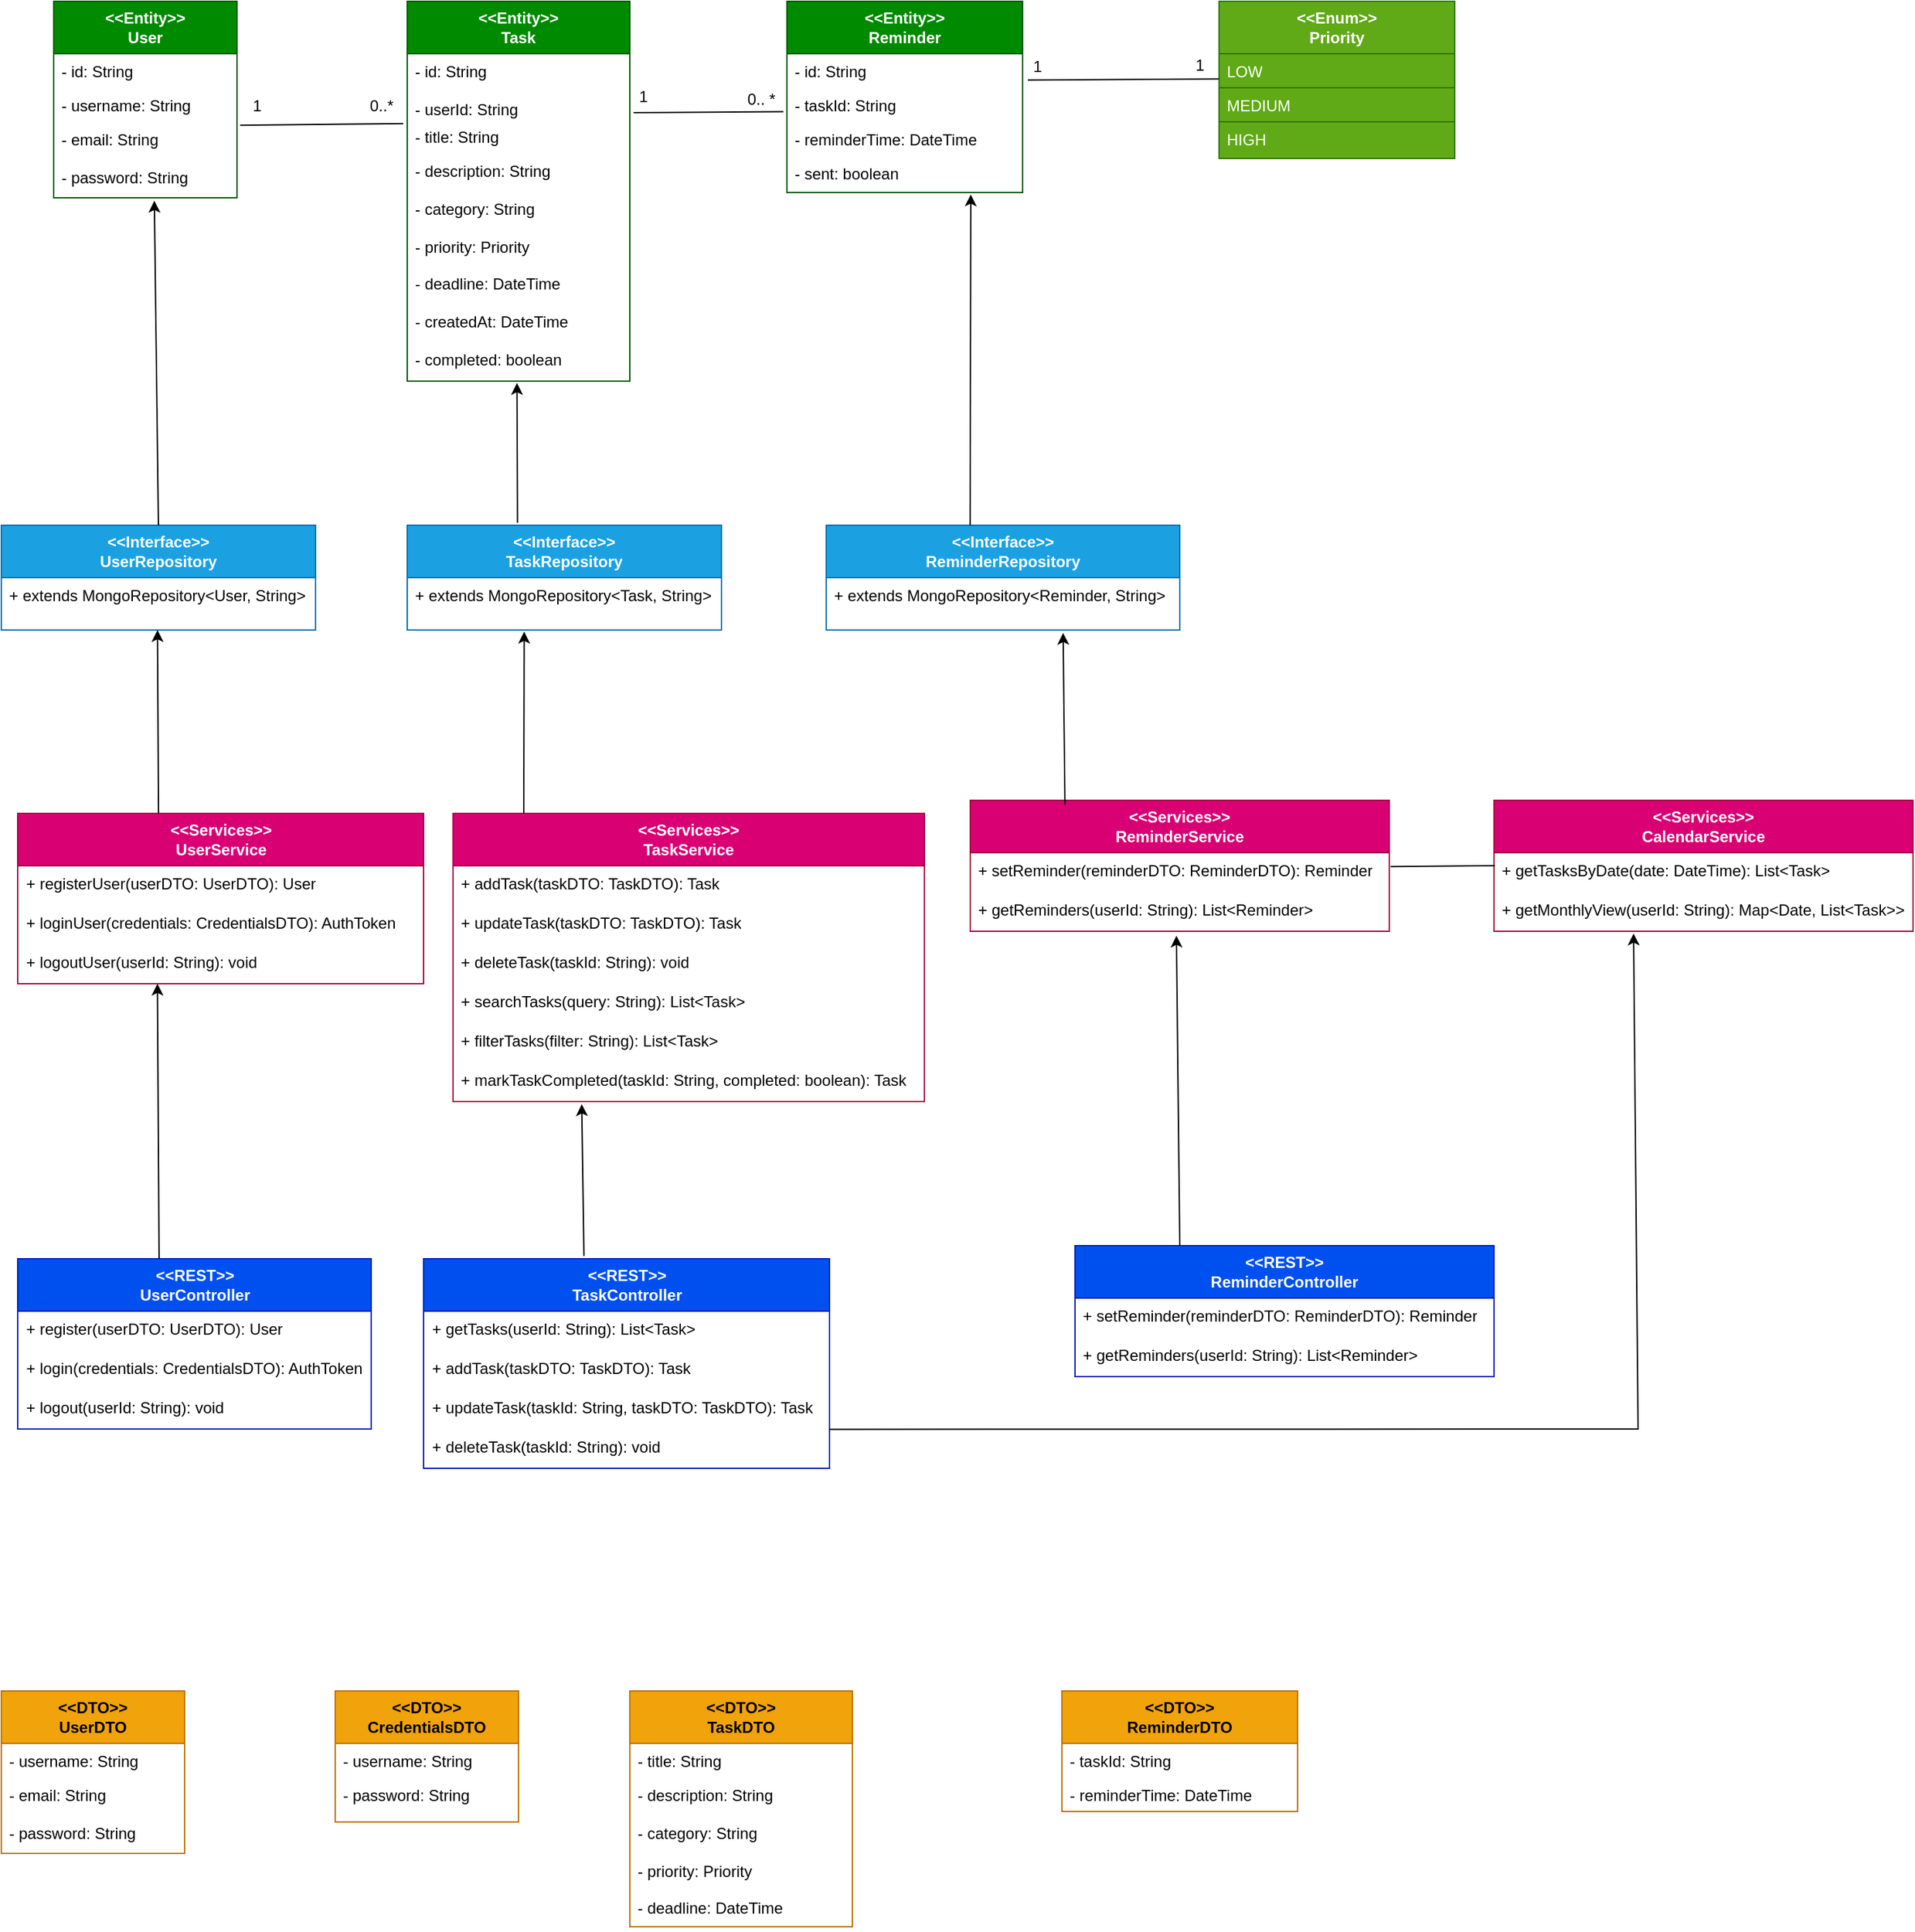 <mxfile version="28.1.2">
  <diagram name="Page-1" id="vnWI451MQmSrZDT-Nlkm">
    <mxGraphModel dx="1661" dy="1334" grid="1" gridSize="10" guides="1" tooltips="1" connect="1" arrows="1" fold="1" page="1" pageScale="1" pageWidth="850" pageHeight="1100" math="0" shadow="0">
      <root>
        <mxCell id="0" />
        <mxCell id="1" parent="0" />
        <mxCell id="FoYFq_7SdDUau6gQ-vlq-1" value="&lt;div&gt;&amp;lt;&amp;lt;Entity&amp;gt;&amp;gt;&lt;/div&gt;User" style="swimlane;fontStyle=1;childLayout=stackLayout;horizontal=1;startSize=40;fillColor=#008a00;horizontalStack=0;resizeParent=1;resizeParentMax=0;resizeLast=0;collapsible=1;marginBottom=0;whiteSpace=wrap;html=1;fontColor=#ffffff;strokeColor=#005700;" parent="1" vertex="1">
          <mxGeometry x="-780" y="80" width="140" height="150" as="geometry" />
        </mxCell>
        <mxCell id="FoYFq_7SdDUau6gQ-vlq-2" value="- id: String" style="text;strokeColor=none;fillColor=none;align=left;verticalAlign=top;spacingLeft=4;spacingRight=4;overflow=hidden;rotatable=0;points=[[0,0.5],[1,0.5]];portConstraint=eastwest;whiteSpace=wrap;html=1;" parent="FoYFq_7SdDUau6gQ-vlq-1" vertex="1">
          <mxGeometry y="40" width="140" height="26" as="geometry" />
        </mxCell>
        <mxCell id="FoYFq_7SdDUau6gQ-vlq-3" value="- username: String" style="text;strokeColor=none;fillColor=none;align=left;verticalAlign=top;spacingLeft=4;spacingRight=4;overflow=hidden;rotatable=0;points=[[0,0.5],[1,0.5]];portConstraint=eastwest;whiteSpace=wrap;html=1;" parent="FoYFq_7SdDUau6gQ-vlq-1" vertex="1">
          <mxGeometry y="66" width="140" height="26" as="geometry" />
        </mxCell>
        <mxCell id="FoYFq_7SdDUau6gQ-vlq-4" value="- email: String&lt;div&gt;&lt;br&gt;&lt;/div&gt;&lt;div&gt;- password: String&lt;/div&gt;" style="text;strokeColor=none;fillColor=none;align=left;verticalAlign=top;spacingLeft=4;spacingRight=4;overflow=hidden;rotatable=0;points=[[0,0.5],[1,0.5]];portConstraint=eastwest;whiteSpace=wrap;html=1;" parent="FoYFq_7SdDUau6gQ-vlq-1" vertex="1">
          <mxGeometry y="92" width="140" height="58" as="geometry" />
        </mxCell>
        <mxCell id="FoYFq_7SdDUau6gQ-vlq-5" value="&lt;div&gt;&amp;lt;&amp;lt;Entity&amp;gt;&amp;gt;&lt;/div&gt;Task" style="swimlane;fontStyle=1;childLayout=stackLayout;horizontal=1;startSize=40;fillColor=#008a00;horizontalStack=0;resizeParent=1;resizeParentMax=0;resizeLast=0;collapsible=1;marginBottom=0;whiteSpace=wrap;html=1;fontColor=#ffffff;strokeColor=#005700;" parent="1" vertex="1">
          <mxGeometry x="-510" y="80" width="170" height="290" as="geometry" />
        </mxCell>
        <mxCell id="FoYFq_7SdDUau6gQ-vlq-6" value="- id: String&lt;div&gt;&lt;br&gt;&lt;/div&gt;&lt;div&gt;- userId: String&lt;/div&gt;" style="text;strokeColor=none;fillColor=none;align=left;verticalAlign=top;spacingLeft=4;spacingRight=4;overflow=hidden;rotatable=0;points=[[0,0.5],[1,0.5]];portConstraint=eastwest;whiteSpace=wrap;html=1;" parent="FoYFq_7SdDUau6gQ-vlq-5" vertex="1">
          <mxGeometry y="40" width="170" height="50" as="geometry" />
        </mxCell>
        <mxCell id="FoYFq_7SdDUau6gQ-vlq-7" value="- title: String" style="text;strokeColor=none;fillColor=none;align=left;verticalAlign=top;spacingLeft=4;spacingRight=4;overflow=hidden;rotatable=0;points=[[0,0.5],[1,0.5]];portConstraint=eastwest;whiteSpace=wrap;html=1;" parent="FoYFq_7SdDUau6gQ-vlq-5" vertex="1">
          <mxGeometry y="90" width="170" height="26" as="geometry" />
        </mxCell>
        <mxCell id="FoYFq_7SdDUau6gQ-vlq-9" value="- description: String&lt;div&gt;&lt;br&gt;&lt;/div&gt;&lt;div&gt;- category: String&lt;/div&gt;&lt;div&gt;&lt;br&gt;&lt;/div&gt;&lt;div&gt;- priority: Priority&lt;/div&gt;&lt;div&gt;&lt;br&gt;&lt;/div&gt;&lt;div&gt;- deadline: DateTime&lt;/div&gt;&lt;div&gt;&lt;br&gt;&lt;/div&gt;&lt;div&gt;- createdAt: DateTime&lt;/div&gt;&lt;div&gt;&lt;br&gt;&lt;/div&gt;&lt;div&gt;- completed: boolean&lt;/div&gt;" style="text;strokeColor=none;fillColor=none;align=left;verticalAlign=top;spacingLeft=4;spacingRight=4;overflow=hidden;rotatable=0;points=[[0,0.5],[1,0.5]];portConstraint=eastwest;whiteSpace=wrap;html=1;" parent="FoYFq_7SdDUau6gQ-vlq-5" vertex="1">
          <mxGeometry y="116" width="170" height="174" as="geometry" />
        </mxCell>
        <mxCell id="FoYFq_7SdDUau6gQ-vlq-11" value="&lt;div&gt;&amp;lt;&amp;lt;Entity&amp;gt;&amp;gt;&lt;/div&gt;Reminder" style="swimlane;fontStyle=1;childLayout=stackLayout;horizontal=1;startSize=40;fillColor=#008a00;horizontalStack=0;resizeParent=1;resizeParentMax=0;resizeLast=0;collapsible=1;marginBottom=0;whiteSpace=wrap;html=1;fontColor=#ffffff;strokeColor=#005700;" parent="1" vertex="1">
          <mxGeometry x="-220" y="80" width="180" height="146" as="geometry" />
        </mxCell>
        <mxCell id="FoYFq_7SdDUau6gQ-vlq-12" value="- id: String" style="text;strokeColor=none;fillColor=none;align=left;verticalAlign=top;spacingLeft=4;spacingRight=4;overflow=hidden;rotatable=0;points=[[0,0.5],[1,0.5]];portConstraint=eastwest;whiteSpace=wrap;html=1;" parent="FoYFq_7SdDUau6gQ-vlq-11" vertex="1">
          <mxGeometry y="40" width="180" height="26" as="geometry" />
        </mxCell>
        <mxCell id="hfKCscdl24TgPLndSQDg-1" value="- taskId: String" style="text;strokeColor=none;fillColor=none;align=left;verticalAlign=top;spacingLeft=4;spacingRight=4;overflow=hidden;rotatable=0;points=[[0,0.5],[1,0.5]];portConstraint=eastwest;whiteSpace=wrap;html=1;" vertex="1" parent="FoYFq_7SdDUau6gQ-vlq-11">
          <mxGeometry y="66" width="180" height="26" as="geometry" />
        </mxCell>
        <mxCell id="FoYFq_7SdDUau6gQ-vlq-13" value="- reminderTime: DateTime" style="text;strokeColor=none;fillColor=none;align=left;verticalAlign=top;spacingLeft=4;spacingRight=4;overflow=hidden;rotatable=0;points=[[0,0.5],[1,0.5]];portConstraint=eastwest;whiteSpace=wrap;html=1;" parent="FoYFq_7SdDUau6gQ-vlq-11" vertex="1">
          <mxGeometry y="92" width="180" height="26" as="geometry" />
        </mxCell>
        <mxCell id="FoYFq_7SdDUau6gQ-vlq-14" value="- sent: boolean" style="text;strokeColor=none;fillColor=none;align=left;verticalAlign=top;spacingLeft=4;spacingRight=4;overflow=hidden;rotatable=0;points=[[0,0.5],[1,0.5]];portConstraint=eastwest;whiteSpace=wrap;html=1;" parent="FoYFq_7SdDUau6gQ-vlq-11" vertex="1">
          <mxGeometry y="118" width="180" height="28" as="geometry" />
        </mxCell>
        <mxCell id="FoYFq_7SdDUau6gQ-vlq-15" value="&lt;div&gt;&amp;lt;&amp;lt;Enum&amp;gt;&amp;gt;&lt;/div&gt;&lt;div&gt;Priority&lt;/div&gt;" style="swimlane;fontStyle=1;childLayout=stackLayout;horizontal=1;startSize=40;horizontalStack=0;resizeParent=1;resizeParentMax=0;resizeLast=0;collapsible=1;marginBottom=0;whiteSpace=wrap;html=1;fillColor=#60a917;fontColor=#ffffff;strokeColor=#2D7600;" parent="1" vertex="1">
          <mxGeometry x="110" y="80" width="180" height="120" as="geometry" />
        </mxCell>
        <mxCell id="FoYFq_7SdDUau6gQ-vlq-16" value="LOW" style="text;strokeColor=#2D7600;fillColor=#60a917;align=left;verticalAlign=top;spacingLeft=4;spacingRight=4;overflow=hidden;rotatable=0;points=[[0,0.5],[1,0.5]];portConstraint=eastwest;whiteSpace=wrap;html=1;fontColor=#ffffff;" parent="FoYFq_7SdDUau6gQ-vlq-15" vertex="1">
          <mxGeometry y="40" width="180" height="26" as="geometry" />
        </mxCell>
        <mxCell id="FoYFq_7SdDUau6gQ-vlq-17" value="MEDIUM" style="text;strokeColor=#2D7600;fillColor=#60a917;align=left;verticalAlign=top;spacingLeft=4;spacingRight=4;overflow=hidden;rotatable=0;points=[[0,0.5],[1,0.5]];portConstraint=eastwest;whiteSpace=wrap;html=1;fontColor=#ffffff;" parent="FoYFq_7SdDUau6gQ-vlq-15" vertex="1">
          <mxGeometry y="66" width="180" height="26" as="geometry" />
        </mxCell>
        <mxCell id="FoYFq_7SdDUau6gQ-vlq-18" value="HIGH" style="text;strokeColor=#2D7600;fillColor=#60a917;align=left;verticalAlign=top;spacingLeft=4;spacingRight=4;overflow=hidden;rotatable=0;points=[[0,0.5],[1,0.5]];portConstraint=eastwest;whiteSpace=wrap;html=1;fontColor=#ffffff;" parent="FoYFq_7SdDUau6gQ-vlq-15" vertex="1">
          <mxGeometry y="92" width="180" height="28" as="geometry" />
        </mxCell>
        <mxCell id="FoYFq_7SdDUau6gQ-vlq-19" value="&lt;div&gt;&amp;lt;&amp;lt;Interface&amp;gt;&amp;gt;&lt;/div&gt;&lt;div&gt;UserRepository&lt;/div&gt;" style="swimlane;fontStyle=1;childLayout=stackLayout;horizontal=1;startSize=40;fillColor=#1ba1e2;horizontalStack=0;resizeParent=1;resizeParentMax=0;resizeLast=0;collapsible=1;marginBottom=0;whiteSpace=wrap;html=1;fontColor=#ffffff;strokeColor=#006EAF;" parent="1" vertex="1">
          <mxGeometry x="-820" y="480" width="240" height="80" as="geometry" />
        </mxCell>
        <mxCell id="FoYFq_7SdDUau6gQ-vlq-20" value="+ extends MongoRepository&amp;lt;User, String&amp;gt;" style="text;strokeColor=none;fillColor=none;align=left;verticalAlign=top;spacingLeft=4;spacingRight=4;overflow=hidden;rotatable=0;points=[[0,0.5],[1,0.5]];portConstraint=eastwest;whiteSpace=wrap;html=1;" parent="FoYFq_7SdDUau6gQ-vlq-19" vertex="1">
          <mxGeometry y="40" width="240" height="40" as="geometry" />
        </mxCell>
        <mxCell id="FoYFq_7SdDUau6gQ-vlq-23" value="&lt;div&gt;&amp;lt;&amp;lt;Interface&amp;gt;&amp;gt;&lt;/div&gt;&lt;div&gt;TaskRepository&lt;/div&gt;" style="swimlane;fontStyle=1;childLayout=stackLayout;horizontal=1;startSize=40;fillColor=#1ba1e2;horizontalStack=0;resizeParent=1;resizeParentMax=0;resizeLast=0;collapsible=1;marginBottom=0;whiteSpace=wrap;html=1;fontColor=#ffffff;strokeColor=#006EAF;" parent="1" vertex="1">
          <mxGeometry x="-510" y="480" width="240" height="80" as="geometry" />
        </mxCell>
        <mxCell id="FoYFq_7SdDUau6gQ-vlq-24" value="+ extends MongoRepository&amp;lt;Task, String&amp;gt;" style="text;strokeColor=none;fillColor=none;align=left;verticalAlign=top;spacingLeft=4;spacingRight=4;overflow=hidden;rotatable=0;points=[[0,0.5],[1,0.5]];portConstraint=eastwest;whiteSpace=wrap;html=1;" parent="FoYFq_7SdDUau6gQ-vlq-23" vertex="1">
          <mxGeometry y="40" width="240" height="40" as="geometry" />
        </mxCell>
        <mxCell id="FoYFq_7SdDUau6gQ-vlq-25" value="&lt;div&gt;&amp;lt;&amp;lt;Interface&amp;gt;&amp;gt;&lt;/div&gt;&lt;div&gt;ReminderRepository&lt;/div&gt;" style="swimlane;fontStyle=1;childLayout=stackLayout;horizontal=1;startSize=40;fillColor=#1ba1e2;horizontalStack=0;resizeParent=1;resizeParentMax=0;resizeLast=0;collapsible=1;marginBottom=0;whiteSpace=wrap;html=1;fontColor=#ffffff;strokeColor=#006EAF;" parent="1" vertex="1">
          <mxGeometry x="-190" y="480" width="270" height="80" as="geometry" />
        </mxCell>
        <mxCell id="FoYFq_7SdDUau6gQ-vlq-26" value="+ extends MongoRepository&amp;lt;Reminder, String&amp;gt;" style="text;strokeColor=none;fillColor=none;align=left;verticalAlign=top;spacingLeft=4;spacingRight=4;overflow=hidden;rotatable=0;points=[[0,0.5],[1,0.5]];portConstraint=eastwest;whiteSpace=wrap;html=1;" parent="FoYFq_7SdDUau6gQ-vlq-25" vertex="1">
          <mxGeometry y="40" width="270" height="40" as="geometry" />
        </mxCell>
        <mxCell id="FoYFq_7SdDUau6gQ-vlq-27" value="" style="endArrow=none;html=1;rounded=0;entryX=-0.018;entryY=0.132;entryDx=0;entryDy=0;entryPerimeter=0;exitX=1.017;exitY=1.1;exitDx=0;exitDy=0;exitPerimeter=0;" parent="1" source="FoYFq_7SdDUau6gQ-vlq-3" target="FoYFq_7SdDUau6gQ-vlq-7" edge="1">
          <mxGeometry width="50" height="50" relative="1" as="geometry">
            <mxPoint x="-630" y="150" as="sourcePoint" />
            <mxPoint x="-570" y="130" as="targetPoint" />
          </mxGeometry>
        </mxCell>
        <mxCell id="FoYFq_7SdDUau6gQ-vlq-29" value="1" style="text;html=1;align=center;verticalAlign=middle;resizable=0;points=[];autosize=1;strokeColor=none;fillColor=none;" parent="1" vertex="1">
          <mxGeometry x="-640" y="145" width="30" height="30" as="geometry" />
        </mxCell>
        <mxCell id="FoYFq_7SdDUau6gQ-vlq-30" value="0..*" style="text;html=1;align=center;verticalAlign=middle;resizable=0;points=[];autosize=1;strokeColor=none;fillColor=none;" parent="1" vertex="1">
          <mxGeometry x="-550" y="145" width="40" height="30" as="geometry" />
        </mxCell>
        <mxCell id="FoYFq_7SdDUau6gQ-vlq-31" value="&lt;div&gt;&amp;lt;&amp;lt;Services&amp;gt;&amp;gt;&lt;/div&gt;&lt;div&gt;UserService&lt;/div&gt;" style="swimlane;fontStyle=1;childLayout=stackLayout;horizontal=1;startSize=40;fillColor=#d80073;horizontalStack=0;resizeParent=1;resizeParentMax=0;resizeLast=0;collapsible=1;marginBottom=0;whiteSpace=wrap;html=1;fontColor=#ffffff;strokeColor=#A50040;" parent="1" vertex="1">
          <mxGeometry x="-807.5" y="700" width="310" height="130" as="geometry" />
        </mxCell>
        <mxCell id="FoYFq_7SdDUau6gQ-vlq-32" value="+ registerUser(userDTO: UserDTO): User" style="text;strokeColor=none;fillColor=none;align=left;verticalAlign=top;spacingLeft=4;spacingRight=4;overflow=hidden;rotatable=0;points=[[0,0.5],[1,0.5]];portConstraint=eastwest;whiteSpace=wrap;html=1;" parent="FoYFq_7SdDUau6gQ-vlq-31" vertex="1">
          <mxGeometry y="40" width="310" height="30" as="geometry" />
        </mxCell>
        <mxCell id="FoYFq_7SdDUau6gQ-vlq-35" value="+ loginUser(credentials: CredentialsDTO): AuthToken" style="text;strokeColor=none;fillColor=none;align=left;verticalAlign=top;spacingLeft=4;spacingRight=4;overflow=hidden;rotatable=0;points=[[0,0.5],[1,0.5]];portConstraint=eastwest;whiteSpace=wrap;html=1;" parent="FoYFq_7SdDUau6gQ-vlq-31" vertex="1">
          <mxGeometry y="70" width="310" height="30" as="geometry" />
        </mxCell>
        <mxCell id="FoYFq_7SdDUau6gQ-vlq-36" value="+ logoutUser(userId: String): void" style="text;strokeColor=none;fillColor=none;align=left;verticalAlign=top;spacingLeft=4;spacingRight=4;overflow=hidden;rotatable=0;points=[[0,0.5],[1,0.5]];portConstraint=eastwest;whiteSpace=wrap;html=1;" parent="FoYFq_7SdDUau6gQ-vlq-31" vertex="1">
          <mxGeometry y="100" width="310" height="30" as="geometry" />
        </mxCell>
        <mxCell id="FoYFq_7SdDUau6gQ-vlq-42" value="" style="endArrow=none;html=1;rounded=0;exitX=0.263;exitY=0.901;exitDx=0;exitDy=0;exitPerimeter=0;entryX=-0.015;entryY=0.704;entryDx=0;entryDy=0;entryPerimeter=0;" parent="1" source="FoYFq_7SdDUau6gQ-vlq-43" target="hfKCscdl24TgPLndSQDg-1" edge="1">
          <mxGeometry width="50" height="50" relative="1" as="geometry">
            <mxPoint x="-320" y="153" as="sourcePoint" />
            <mxPoint x="-270" y="103" as="targetPoint" />
          </mxGeometry>
        </mxCell>
        <mxCell id="FoYFq_7SdDUau6gQ-vlq-43" value="1" style="text;html=1;align=center;verticalAlign=middle;resizable=0;points=[];autosize=1;strokeColor=none;fillColor=none;" parent="1" vertex="1">
          <mxGeometry x="-345" y="138" width="30" height="30" as="geometry" />
        </mxCell>
        <mxCell id="FoYFq_7SdDUau6gQ-vlq-44" value="0.. *" style="text;html=1;align=center;verticalAlign=middle;resizable=0;points=[];autosize=1;strokeColor=none;fillColor=none;" parent="1" vertex="1">
          <mxGeometry x="-260" y="140" width="40" height="30" as="geometry" />
        </mxCell>
        <mxCell id="FoYFq_7SdDUau6gQ-vlq-45" value="" style="endArrow=none;html=1;rounded=0;exitX=1.022;exitY=0.773;exitDx=0;exitDy=0;exitPerimeter=0;entryX=-0.001;entryY=0.74;entryDx=0;entryDy=0;entryPerimeter=0;" parent="1" source="FoYFq_7SdDUau6gQ-vlq-12" target="FoYFq_7SdDUau6gQ-vlq-16" edge="1">
          <mxGeometry width="50" height="50" relative="1" as="geometry">
            <mxPoint x="-30" y="140" as="sourcePoint" />
            <mxPoint x="20" y="90" as="targetPoint" />
          </mxGeometry>
        </mxCell>
        <mxCell id="FoYFq_7SdDUau6gQ-vlq-46" value="1" style="text;html=1;align=center;verticalAlign=middle;resizable=0;points=[];autosize=1;strokeColor=none;fillColor=none;" parent="1" vertex="1">
          <mxGeometry x="-44" y="115" width="30" height="30" as="geometry" />
        </mxCell>
        <mxCell id="FoYFq_7SdDUau6gQ-vlq-47" value="1" style="text;html=1;align=center;verticalAlign=middle;resizable=0;points=[];autosize=1;strokeColor=none;fillColor=none;" parent="1" vertex="1">
          <mxGeometry x="80" y="114" width="30" height="30" as="geometry" />
        </mxCell>
        <mxCell id="FoYFq_7SdDUau6gQ-vlq-48" value="&lt;div&gt;&amp;lt;&amp;lt;Services&amp;gt;&amp;gt;&lt;/div&gt;&lt;div&gt;TaskService&lt;/div&gt;" style="swimlane;fontStyle=1;childLayout=stackLayout;horizontal=1;startSize=40;fillColor=#d80073;horizontalStack=0;resizeParent=1;resizeParentMax=0;resizeLast=0;collapsible=1;marginBottom=0;whiteSpace=wrap;html=1;fontColor=#ffffff;strokeColor=#A50040;" parent="1" vertex="1">
          <mxGeometry x="-475" y="700" width="360" height="220" as="geometry" />
        </mxCell>
        <mxCell id="FoYFq_7SdDUau6gQ-vlq-49" value="+ addTask(taskDTO: TaskDTO): Task" style="text;strokeColor=none;fillColor=none;align=left;verticalAlign=top;spacingLeft=4;spacingRight=4;overflow=hidden;rotatable=0;points=[[0,0.5],[1,0.5]];portConstraint=eastwest;whiteSpace=wrap;html=1;" parent="FoYFq_7SdDUau6gQ-vlq-48" vertex="1">
          <mxGeometry y="40" width="360" height="30" as="geometry" />
        </mxCell>
        <mxCell id="FoYFq_7SdDUau6gQ-vlq-50" value="+ updateTask(taskDTO: TaskDTO): Task" style="text;strokeColor=none;fillColor=none;align=left;verticalAlign=top;spacingLeft=4;spacingRight=4;overflow=hidden;rotatable=0;points=[[0,0.5],[1,0.5]];portConstraint=eastwest;whiteSpace=wrap;html=1;" parent="FoYFq_7SdDUau6gQ-vlq-48" vertex="1">
          <mxGeometry y="70" width="360" height="30" as="geometry" />
        </mxCell>
        <mxCell id="FoYFq_7SdDUau6gQ-vlq-51" value="+ deleteTask(taskId: String): void" style="text;strokeColor=none;fillColor=none;align=left;verticalAlign=top;spacingLeft=4;spacingRight=4;overflow=hidden;rotatable=0;points=[[0,0.5],[1,0.5]];portConstraint=eastwest;whiteSpace=wrap;html=1;" parent="FoYFq_7SdDUau6gQ-vlq-48" vertex="1">
          <mxGeometry y="100" width="360" height="30" as="geometry" />
        </mxCell>
        <mxCell id="FoYFq_7SdDUau6gQ-vlq-54" value="+ searchTasks(query: String): List&amp;lt;Task&amp;gt;" style="text;strokeColor=none;fillColor=none;align=left;verticalAlign=top;spacingLeft=4;spacingRight=4;overflow=hidden;rotatable=0;points=[[0,0.5],[1,0.5]];portConstraint=eastwest;whiteSpace=wrap;html=1;" parent="FoYFq_7SdDUau6gQ-vlq-48" vertex="1">
          <mxGeometry y="130" width="360" height="30" as="geometry" />
        </mxCell>
        <mxCell id="FoYFq_7SdDUau6gQ-vlq-55" value="+ filterTasks(filter: String): List&amp;lt;Task&amp;gt;" style="text;strokeColor=none;fillColor=none;align=left;verticalAlign=top;spacingLeft=4;spacingRight=4;overflow=hidden;rotatable=0;points=[[0,0.5],[1,0.5]];portConstraint=eastwest;whiteSpace=wrap;html=1;" parent="FoYFq_7SdDUau6gQ-vlq-48" vertex="1">
          <mxGeometry y="160" width="360" height="30" as="geometry" />
        </mxCell>
        <mxCell id="FoYFq_7SdDUau6gQ-vlq-56" value="+ markTaskCompleted(taskId: String, completed: boolean): Task" style="text;strokeColor=none;fillColor=none;align=left;verticalAlign=top;spacingLeft=4;spacingRight=4;overflow=hidden;rotatable=0;points=[[0,0.5],[1,0.5]];portConstraint=eastwest;whiteSpace=wrap;html=1;" parent="FoYFq_7SdDUau6gQ-vlq-48" vertex="1">
          <mxGeometry y="190" width="360" height="30" as="geometry" />
        </mxCell>
        <mxCell id="FoYFq_7SdDUau6gQ-vlq-52" value="" style="endArrow=classic;html=1;rounded=0;exitX=0.5;exitY=0;exitDx=0;exitDy=0;entryX=0.549;entryY=1.039;entryDx=0;entryDy=0;entryPerimeter=0;" parent="1" source="FoYFq_7SdDUau6gQ-vlq-19" target="FoYFq_7SdDUau6gQ-vlq-4" edge="1">
          <mxGeometry width="50" height="50" relative="1" as="geometry">
            <mxPoint x="-725" y="430" as="sourcePoint" />
            <mxPoint x="-675" y="380" as="targetPoint" />
          </mxGeometry>
        </mxCell>
        <mxCell id="FoYFq_7SdDUau6gQ-vlq-53" value="" style="endArrow=classic;html=1;rounded=0;exitX=0.347;exitY=0;exitDx=0;exitDy=0;entryX=0.497;entryY=1.001;entryDx=0;entryDy=0;entryPerimeter=0;exitPerimeter=0;" parent="1" source="FoYFq_7SdDUau6gQ-vlq-31" target="FoYFq_7SdDUau6gQ-vlq-20" edge="1">
          <mxGeometry width="50" height="50" relative="1" as="geometry">
            <mxPoint x="-698.5" y="808" as="sourcePoint" />
            <mxPoint x="-701.5" y="560" as="targetPoint" />
          </mxGeometry>
        </mxCell>
        <mxCell id="FoYFq_7SdDUau6gQ-vlq-57" value="&lt;div&gt;&amp;lt;&amp;lt;Services&amp;gt;&amp;gt;&lt;/div&gt;&lt;div&gt;ReminderService&lt;/div&gt;" style="swimlane;fontStyle=1;childLayout=stackLayout;horizontal=1;startSize=40;fillColor=#d80073;horizontalStack=0;resizeParent=1;resizeParentMax=0;resizeLast=0;collapsible=1;marginBottom=0;whiteSpace=wrap;html=1;fontColor=#ffffff;strokeColor=#A50040;" parent="1" vertex="1">
          <mxGeometry x="-80" y="690" width="320" height="100" as="geometry" />
        </mxCell>
        <mxCell id="FoYFq_7SdDUau6gQ-vlq-58" value="+ setReminder(reminderDTO: ReminderDTO): Reminder" style="text;strokeColor=none;fillColor=none;align=left;verticalAlign=top;spacingLeft=4;spacingRight=4;overflow=hidden;rotatable=0;points=[[0,0.5],[1,0.5]];portConstraint=eastwest;whiteSpace=wrap;html=1;" parent="FoYFq_7SdDUau6gQ-vlq-57" vertex="1">
          <mxGeometry y="40" width="320" height="30" as="geometry" />
        </mxCell>
        <mxCell id="FoYFq_7SdDUau6gQ-vlq-59" value="+ getReminders(userId: String): List&amp;lt;Reminder&amp;gt;" style="text;strokeColor=none;fillColor=none;align=left;verticalAlign=top;spacingLeft=4;spacingRight=4;overflow=hidden;rotatable=0;points=[[0,0.5],[1,0.5]];portConstraint=eastwest;whiteSpace=wrap;html=1;" parent="FoYFq_7SdDUau6gQ-vlq-57" vertex="1">
          <mxGeometry y="70" width="320" height="30" as="geometry" />
        </mxCell>
        <mxCell id="FoYFq_7SdDUau6gQ-vlq-64" value="" style="endArrow=classic;html=1;rounded=0;exitX=0.351;exitY=-0.023;exitDx=0;exitDy=0;entryX=0.493;entryY=1.008;entryDx=0;entryDy=0;entryPerimeter=0;exitPerimeter=0;" parent="1" source="FoYFq_7SdDUau6gQ-vlq-23" target="FoYFq_7SdDUau6gQ-vlq-9" edge="1">
          <mxGeometry width="50" height="50" relative="1" as="geometry">
            <mxPoint x="-424" y="534" as="sourcePoint" />
            <mxPoint x="-425" y="394" as="targetPoint" />
          </mxGeometry>
        </mxCell>
        <mxCell id="FoYFq_7SdDUau6gQ-vlq-65" value="" style="endArrow=classic;html=1;rounded=0;entryX=0.568;entryY=1.032;entryDx=0;entryDy=0;entryPerimeter=0;" parent="1" edge="1">
          <mxGeometry width="50" height="50" relative="1" as="geometry">
            <mxPoint x="-421" y="700" as="sourcePoint" />
            <mxPoint x="-420.68" y="561.28" as="targetPoint" />
          </mxGeometry>
        </mxCell>
        <mxCell id="FoYFq_7SdDUau6gQ-vlq-66" value="" style="endArrow=classic;html=1;rounded=0;exitX=0.407;exitY=0;exitDx=0;exitDy=0;entryX=0.78;entryY=1.052;entryDx=0;entryDy=0;entryPerimeter=0;exitPerimeter=0;" parent="1" source="FoYFq_7SdDUau6gQ-vlq-25" target="FoYFq_7SdDUau6gQ-vlq-14" edge="1">
          <mxGeometry width="50" height="50" relative="1" as="geometry">
            <mxPoint x="-80" y="282" as="sourcePoint" />
            <mxPoint x="-80" y="200" as="targetPoint" />
          </mxGeometry>
        </mxCell>
        <mxCell id="FoYFq_7SdDUau6gQ-vlq-67" value="" style="endArrow=classic;html=1;rounded=0;entryX=0.67;entryY=1.056;entryDx=0;entryDy=0;entryPerimeter=0;exitX=0.226;exitY=0.032;exitDx=0;exitDy=0;exitPerimeter=0;" parent="1" source="FoYFq_7SdDUau6gQ-vlq-57" edge="1" target="FoYFq_7SdDUau6gQ-vlq-26">
          <mxGeometry width="50" height="50" relative="1" as="geometry">
            <mxPoint x="40" y="620" as="sourcePoint" />
            <mxPoint x="-79.68" y="560" as="targetPoint" />
          </mxGeometry>
        </mxCell>
        <mxCell id="FoYFq_7SdDUau6gQ-vlq-68" value="&lt;div&gt;&amp;lt;&amp;lt;Services&amp;gt;&amp;gt;&lt;/div&gt;&lt;div&gt;CalendarService&lt;/div&gt;" style="swimlane;fontStyle=1;childLayout=stackLayout;horizontal=1;startSize=40;fillColor=#d80073;horizontalStack=0;resizeParent=1;resizeParentMax=0;resizeLast=0;collapsible=1;marginBottom=0;whiteSpace=wrap;html=1;fontColor=#ffffff;strokeColor=#A50040;" parent="1" vertex="1">
          <mxGeometry x="320" y="690" width="320" height="100" as="geometry" />
        </mxCell>
        <mxCell id="FoYFq_7SdDUau6gQ-vlq-69" value="+ getTasksByDate(date: DateTime): List&amp;lt;Task&amp;gt;" style="text;strokeColor=none;fillColor=none;align=left;verticalAlign=top;spacingLeft=4;spacingRight=4;overflow=hidden;rotatable=0;points=[[0,0.5],[1,0.5]];portConstraint=eastwest;whiteSpace=wrap;html=1;" parent="FoYFq_7SdDUau6gQ-vlq-68" vertex="1">
          <mxGeometry y="40" width="320" height="30" as="geometry" />
        </mxCell>
        <mxCell id="FoYFq_7SdDUau6gQ-vlq-70" value="+ getMonthlyView(userId: String): Map&amp;lt;Date, List&amp;lt;Task&amp;gt;&amp;gt;" style="text;strokeColor=none;fillColor=none;align=left;verticalAlign=top;spacingLeft=4;spacingRight=4;overflow=hidden;rotatable=0;points=[[0,0.5],[1,0.5]];portConstraint=eastwest;whiteSpace=wrap;html=1;" parent="FoYFq_7SdDUau6gQ-vlq-68" vertex="1">
          <mxGeometry y="70" width="320" height="30" as="geometry" />
        </mxCell>
        <mxCell id="FoYFq_7SdDUau6gQ-vlq-71" value="" style="endArrow=none;html=1;rounded=0;exitX=1.003;exitY=0.356;exitDx=0;exitDy=0;exitPerimeter=0;entryX=0.002;entryY=0.328;entryDx=0;entryDy=0;entryPerimeter=0;" parent="1" source="FoYFq_7SdDUau6gQ-vlq-58" target="FoYFq_7SdDUau6gQ-vlq-69" edge="1">
          <mxGeometry width="50" height="50" relative="1" as="geometry">
            <mxPoint x="90" y="750" as="sourcePoint" />
            <mxPoint x="140" y="700" as="targetPoint" />
          </mxGeometry>
        </mxCell>
        <mxCell id="FoYFq_7SdDUau6gQ-vlq-72" value="&lt;div&gt;&amp;lt;&amp;lt;REST&amp;gt;&amp;gt;&lt;/div&gt;&lt;div&gt;UserController&lt;/div&gt;" style="swimlane;fontStyle=1;childLayout=stackLayout;horizontal=1;startSize=40;fillColor=#0050ef;horizontalStack=0;resizeParent=1;resizeParentMax=0;resizeLast=0;collapsible=1;marginBottom=0;whiteSpace=wrap;html=1;fontColor=#ffffff;strokeColor=#001DBC;" parent="1" vertex="1">
          <mxGeometry x="-807.5" y="1040" width="270" height="130" as="geometry" />
        </mxCell>
        <mxCell id="FoYFq_7SdDUau6gQ-vlq-73" value="+ register(userDTO: UserDTO): User" style="text;strokeColor=none;fillColor=none;align=left;verticalAlign=top;spacingLeft=4;spacingRight=4;overflow=hidden;rotatable=0;points=[[0,0.5],[1,0.5]];portConstraint=eastwest;whiteSpace=wrap;html=1;" parent="FoYFq_7SdDUau6gQ-vlq-72" vertex="1">
          <mxGeometry y="40" width="270" height="30" as="geometry" />
        </mxCell>
        <mxCell id="FoYFq_7SdDUau6gQ-vlq-74" value="+ login(credentials: CredentialsDTO): AuthToken" style="text;strokeColor=none;fillColor=none;align=left;verticalAlign=top;spacingLeft=4;spacingRight=4;overflow=hidden;rotatable=0;points=[[0,0.5],[1,0.5]];portConstraint=eastwest;whiteSpace=wrap;html=1;" parent="FoYFq_7SdDUau6gQ-vlq-72" vertex="1">
          <mxGeometry y="70" width="270" height="30" as="geometry" />
        </mxCell>
        <mxCell id="FoYFq_7SdDUau6gQ-vlq-75" value="+ logout(userId: String): void" style="text;strokeColor=none;fillColor=none;align=left;verticalAlign=top;spacingLeft=4;spacingRight=4;overflow=hidden;rotatable=0;points=[[0,0.5],[1,0.5]];portConstraint=eastwest;whiteSpace=wrap;html=1;" parent="FoYFq_7SdDUau6gQ-vlq-72" vertex="1">
          <mxGeometry y="100" width="270" height="30" as="geometry" />
        </mxCell>
        <mxCell id="FoYFq_7SdDUau6gQ-vlq-76" value="&lt;div&gt;&amp;lt;&amp;lt;REST&amp;gt;&amp;gt;&lt;/div&gt;&lt;div&gt;TaskController&lt;/div&gt;" style="swimlane;fontStyle=1;childLayout=stackLayout;horizontal=1;startSize=40;fillColor=#0050ef;horizontalStack=0;resizeParent=1;resizeParentMax=0;resizeLast=0;collapsible=1;marginBottom=0;whiteSpace=wrap;html=1;fontColor=#ffffff;strokeColor=#001DBC;" parent="1" vertex="1">
          <mxGeometry x="-497.5" y="1040" width="310" height="160" as="geometry" />
        </mxCell>
        <mxCell id="FoYFq_7SdDUau6gQ-vlq-77" value="+ getTasks(userId: String): List&amp;lt;Task&amp;gt;" style="text;strokeColor=none;fillColor=none;align=left;verticalAlign=top;spacingLeft=4;spacingRight=4;overflow=hidden;rotatable=0;points=[[0,0.5],[1,0.5]];portConstraint=eastwest;whiteSpace=wrap;html=1;" parent="FoYFq_7SdDUau6gQ-vlq-76" vertex="1">
          <mxGeometry y="40" width="310" height="30" as="geometry" />
        </mxCell>
        <mxCell id="FoYFq_7SdDUau6gQ-vlq-78" value="+ addTask(taskDTO: TaskDTO): Task" style="text;strokeColor=none;fillColor=none;align=left;verticalAlign=top;spacingLeft=4;spacingRight=4;overflow=hidden;rotatable=0;points=[[0,0.5],[1,0.5]];portConstraint=eastwest;whiteSpace=wrap;html=1;" parent="FoYFq_7SdDUau6gQ-vlq-76" vertex="1">
          <mxGeometry y="70" width="310" height="30" as="geometry" />
        </mxCell>
        <mxCell id="FoYFq_7SdDUau6gQ-vlq-79" value="+ updateTask(taskId: String, taskDTO: TaskDTO): Task" style="text;strokeColor=none;fillColor=none;align=left;verticalAlign=top;spacingLeft=4;spacingRight=4;overflow=hidden;rotatable=0;points=[[0,0.5],[1,0.5]];portConstraint=eastwest;whiteSpace=wrap;html=1;" parent="FoYFq_7SdDUau6gQ-vlq-76" vertex="1">
          <mxGeometry y="100" width="310" height="30" as="geometry" />
        </mxCell>
        <mxCell id="FoYFq_7SdDUau6gQ-vlq-81" value="+ deleteTask(taskId: String): void" style="text;strokeColor=none;fillColor=none;align=left;verticalAlign=top;spacingLeft=4;spacingRight=4;overflow=hidden;rotatable=0;points=[[0,0.5],[1,0.5]];portConstraint=eastwest;whiteSpace=wrap;html=1;" parent="FoYFq_7SdDUau6gQ-vlq-76" vertex="1">
          <mxGeometry y="130" width="310" height="30" as="geometry" />
        </mxCell>
        <mxCell id="FoYFq_7SdDUau6gQ-vlq-80" value="" style="endArrow=classic;html=1;rounded=0;exitX=0.4;exitY=0;exitDx=0;exitDy=0;entryX=0.497;entryY=1.001;entryDx=0;entryDy=0;entryPerimeter=0;exitPerimeter=0;" parent="1" source="FoYFq_7SdDUau6gQ-vlq-72" edge="1">
          <mxGeometry width="50" height="50" relative="1" as="geometry">
            <mxPoint x="-699.77" y="970" as="sourcePoint" />
            <mxPoint x="-700.77" y="830" as="targetPoint" />
          </mxGeometry>
        </mxCell>
        <mxCell id="FoYFq_7SdDUau6gQ-vlq-82" value="" style="endArrow=classic;html=1;rounded=0;exitX=0.395;exitY=-0.013;exitDx=0;exitDy=0;entryX=0.273;entryY=1.067;entryDx=0;entryDy=0;entryPerimeter=0;exitPerimeter=0;" parent="1" source="FoYFq_7SdDUau6gQ-vlq-76" edge="1" target="FoYFq_7SdDUau6gQ-vlq-56">
          <mxGeometry width="50" height="50" relative="1" as="geometry">
            <mxPoint x="-424.23" y="1130" as="sourcePoint" />
            <mxPoint x="-425" y="920" as="targetPoint" />
          </mxGeometry>
        </mxCell>
        <mxCell id="FoYFq_7SdDUau6gQ-vlq-83" value="&lt;div&gt;&amp;lt;&amp;lt;REST&amp;gt;&amp;gt;&lt;/div&gt;&lt;div&gt;ReminderController&lt;/div&gt;" style="swimlane;fontStyle=1;childLayout=stackLayout;horizontal=1;startSize=40;fillColor=#0050ef;horizontalStack=0;resizeParent=1;resizeParentMax=0;resizeLast=0;collapsible=1;marginBottom=0;whiteSpace=wrap;html=1;fontColor=#ffffff;strokeColor=#001DBC;" parent="1" vertex="1">
          <mxGeometry y="1030" width="320" height="100" as="geometry" />
        </mxCell>
        <mxCell id="FoYFq_7SdDUau6gQ-vlq-85" value="+ setReminder(reminderDTO: ReminderDTO): Reminder" style="text;strokeColor=none;fillColor=none;align=left;verticalAlign=top;spacingLeft=4;spacingRight=4;overflow=hidden;rotatable=0;points=[[0,0.5],[1,0.5]];portConstraint=eastwest;whiteSpace=wrap;html=1;" parent="FoYFq_7SdDUau6gQ-vlq-83" vertex="1">
          <mxGeometry y="40" width="320" height="30" as="geometry" />
        </mxCell>
        <mxCell id="FoYFq_7SdDUau6gQ-vlq-86" value="+ getReminders(userId: String): List&amp;lt;Reminder&amp;gt;&amp;nbsp;" style="text;strokeColor=none;fillColor=none;align=left;verticalAlign=top;spacingLeft=4;spacingRight=4;overflow=hidden;rotatable=0;points=[[0,0.5],[1,0.5]];portConstraint=eastwest;whiteSpace=wrap;html=1;" parent="FoYFq_7SdDUau6gQ-vlq-83" vertex="1">
          <mxGeometry y="70" width="320" height="30" as="geometry" />
        </mxCell>
        <mxCell id="FoYFq_7SdDUau6gQ-vlq-88" value="" style="endArrow=classic;html=1;rounded=0;exitX=0.25;exitY=0;exitDx=0;exitDy=0;entryX=0.492;entryY=1.111;entryDx=0;entryDy=0;entryPerimeter=0;" parent="1" source="FoYFq_7SdDUau6gQ-vlq-83" edge="1" target="FoYFq_7SdDUau6gQ-vlq-59">
          <mxGeometry width="50" height="50" relative="1" as="geometry">
            <mxPoint x="-80" y="918" as="sourcePoint" />
            <mxPoint x="-80" y="800" as="targetPoint" />
          </mxGeometry>
        </mxCell>
        <mxCell id="FoYFq_7SdDUau6gQ-vlq-89" value="" style="endArrow=classic;html=1;rounded=0;entryX=0.333;entryY=1.057;entryDx=0;entryDy=0;entryPerimeter=0;exitX=1;exitY=1.007;exitDx=0;exitDy=0;exitPerimeter=0;" parent="1" target="FoYFq_7SdDUau6gQ-vlq-70" edge="1" source="FoYFq_7SdDUau6gQ-vlq-79">
          <mxGeometry width="50" height="50" relative="1" as="geometry">
            <mxPoint x="-295" y="1170" as="sourcePoint" />
            <mxPoint x="310" y="1170" as="targetPoint" />
            <Array as="points">
              <mxPoint x="430" y="1170" />
            </Array>
          </mxGeometry>
        </mxCell>
        <mxCell id="hfKCscdl24TgPLndSQDg-4" value="&lt;div&gt;&amp;lt;&amp;lt;DTO&amp;gt;&amp;gt;&lt;/div&gt;UserDTO" style="swimlane;fontStyle=1;childLayout=stackLayout;horizontal=1;startSize=40;fillColor=#f0a30a;horizontalStack=0;resizeParent=1;resizeParentMax=0;resizeLast=0;collapsible=1;marginBottom=0;whiteSpace=wrap;html=1;fontColor=#000000;strokeColor=#BD7000;" vertex="1" parent="1">
          <mxGeometry x="-820" y="1370" width="140" height="124" as="geometry" />
        </mxCell>
        <mxCell id="hfKCscdl24TgPLndSQDg-6" value="- username: String" style="text;strokeColor=none;fillColor=none;align=left;verticalAlign=top;spacingLeft=4;spacingRight=4;overflow=hidden;rotatable=0;points=[[0,0.5],[1,0.5]];portConstraint=eastwest;whiteSpace=wrap;html=1;" vertex="1" parent="hfKCscdl24TgPLndSQDg-4">
          <mxGeometry y="40" width="140" height="26" as="geometry" />
        </mxCell>
        <mxCell id="hfKCscdl24TgPLndSQDg-7" value="- email: String&lt;div&gt;&lt;br&gt;&lt;/div&gt;&lt;div&gt;- password: String&lt;/div&gt;" style="text;strokeColor=none;fillColor=none;align=left;verticalAlign=top;spacingLeft=4;spacingRight=4;overflow=hidden;rotatable=0;points=[[0,0.5],[1,0.5]];portConstraint=eastwest;whiteSpace=wrap;html=1;" vertex="1" parent="hfKCscdl24TgPLndSQDg-4">
          <mxGeometry y="66" width="140" height="58" as="geometry" />
        </mxCell>
        <mxCell id="hfKCscdl24TgPLndSQDg-8" value="&lt;div&gt;&amp;lt;&amp;lt;DTO&amp;gt;&amp;gt;&lt;/div&gt;CredentialsDTO" style="swimlane;fontStyle=1;childLayout=stackLayout;horizontal=1;startSize=40;fillColor=#f0a30a;horizontalStack=0;resizeParent=1;resizeParentMax=0;resizeLast=0;collapsible=1;marginBottom=0;whiteSpace=wrap;html=1;fontColor=#000000;strokeColor=#BD7000;" vertex="1" parent="1">
          <mxGeometry x="-565" y="1370" width="140" height="100" as="geometry" />
        </mxCell>
        <mxCell id="hfKCscdl24TgPLndSQDg-9" value="- username: String" style="text;strokeColor=none;fillColor=none;align=left;verticalAlign=top;spacingLeft=4;spacingRight=4;overflow=hidden;rotatable=0;points=[[0,0.5],[1,0.5]];portConstraint=eastwest;whiteSpace=wrap;html=1;" vertex="1" parent="hfKCscdl24TgPLndSQDg-8">
          <mxGeometry y="40" width="140" height="26" as="geometry" />
        </mxCell>
        <mxCell id="hfKCscdl24TgPLndSQDg-10" value="&lt;div&gt;- password: String&lt;/div&gt;" style="text;strokeColor=none;fillColor=none;align=left;verticalAlign=top;spacingLeft=4;spacingRight=4;overflow=hidden;rotatable=0;points=[[0,0.5],[1,0.5]];portConstraint=eastwest;whiteSpace=wrap;html=1;" vertex="1" parent="hfKCscdl24TgPLndSQDg-8">
          <mxGeometry y="66" width="140" height="34" as="geometry" />
        </mxCell>
        <mxCell id="hfKCscdl24TgPLndSQDg-11" value="&lt;div&gt;&amp;lt;&amp;lt;DTO&amp;gt;&amp;gt;&lt;/div&gt;TaskDTO" style="swimlane;fontStyle=1;childLayout=stackLayout;horizontal=1;startSize=40;fillColor=#f0a30a;horizontalStack=0;resizeParent=1;resizeParentMax=0;resizeLast=0;collapsible=1;marginBottom=0;whiteSpace=wrap;html=1;fontColor=#000000;strokeColor=#BD7000;" vertex="1" parent="1">
          <mxGeometry x="-340" y="1370" width="170" height="180" as="geometry" />
        </mxCell>
        <mxCell id="hfKCscdl24TgPLndSQDg-13" value="- title: String" style="text;strokeColor=none;fillColor=none;align=left;verticalAlign=top;spacingLeft=4;spacingRight=4;overflow=hidden;rotatable=0;points=[[0,0.5],[1,0.5]];portConstraint=eastwest;whiteSpace=wrap;html=1;" vertex="1" parent="hfKCscdl24TgPLndSQDg-11">
          <mxGeometry y="40" width="170" height="26" as="geometry" />
        </mxCell>
        <mxCell id="hfKCscdl24TgPLndSQDg-14" value="- description: String&lt;div&gt;&lt;br&gt;&lt;/div&gt;&lt;div&gt;- category: String&lt;/div&gt;&lt;div&gt;&lt;br&gt;&lt;/div&gt;&lt;div&gt;- priority: Priority&lt;/div&gt;&lt;div&gt;&lt;br&gt;&lt;/div&gt;&lt;div&gt;- deadline: DateTime&lt;/div&gt;" style="text;strokeColor=none;fillColor=none;align=left;verticalAlign=top;spacingLeft=4;spacingRight=4;overflow=hidden;rotatable=0;points=[[0,0.5],[1,0.5]];portConstraint=eastwest;whiteSpace=wrap;html=1;" vertex="1" parent="hfKCscdl24TgPLndSQDg-11">
          <mxGeometry y="66" width="170" height="114" as="geometry" />
        </mxCell>
        <mxCell id="hfKCscdl24TgPLndSQDg-15" value="&lt;div&gt;&amp;lt;&amp;lt;DTO&amp;gt;&amp;gt;&lt;/div&gt;ReminderDTO" style="swimlane;fontStyle=1;childLayout=stackLayout;horizontal=1;startSize=40;fillColor=#f0a30a;horizontalStack=0;resizeParent=1;resizeParentMax=0;resizeLast=0;collapsible=1;marginBottom=0;whiteSpace=wrap;html=1;fontColor=#000000;strokeColor=#BD7000;" vertex="1" parent="1">
          <mxGeometry x="-10" y="1370" width="180" height="92" as="geometry" />
        </mxCell>
        <mxCell id="hfKCscdl24TgPLndSQDg-17" value="- taskId: String" style="text;strokeColor=none;fillColor=none;align=left;verticalAlign=top;spacingLeft=4;spacingRight=4;overflow=hidden;rotatable=0;points=[[0,0.5],[1,0.5]];portConstraint=eastwest;whiteSpace=wrap;html=1;" vertex="1" parent="hfKCscdl24TgPLndSQDg-15">
          <mxGeometry y="40" width="180" height="26" as="geometry" />
        </mxCell>
        <mxCell id="hfKCscdl24TgPLndSQDg-18" value="- reminderTime: DateTime" style="text;strokeColor=none;fillColor=none;align=left;verticalAlign=top;spacingLeft=4;spacingRight=4;overflow=hidden;rotatable=0;points=[[0,0.5],[1,0.5]];portConstraint=eastwest;whiteSpace=wrap;html=1;" vertex="1" parent="hfKCscdl24TgPLndSQDg-15">
          <mxGeometry y="66" width="180" height="26" as="geometry" />
        </mxCell>
      </root>
    </mxGraphModel>
  </diagram>
</mxfile>
